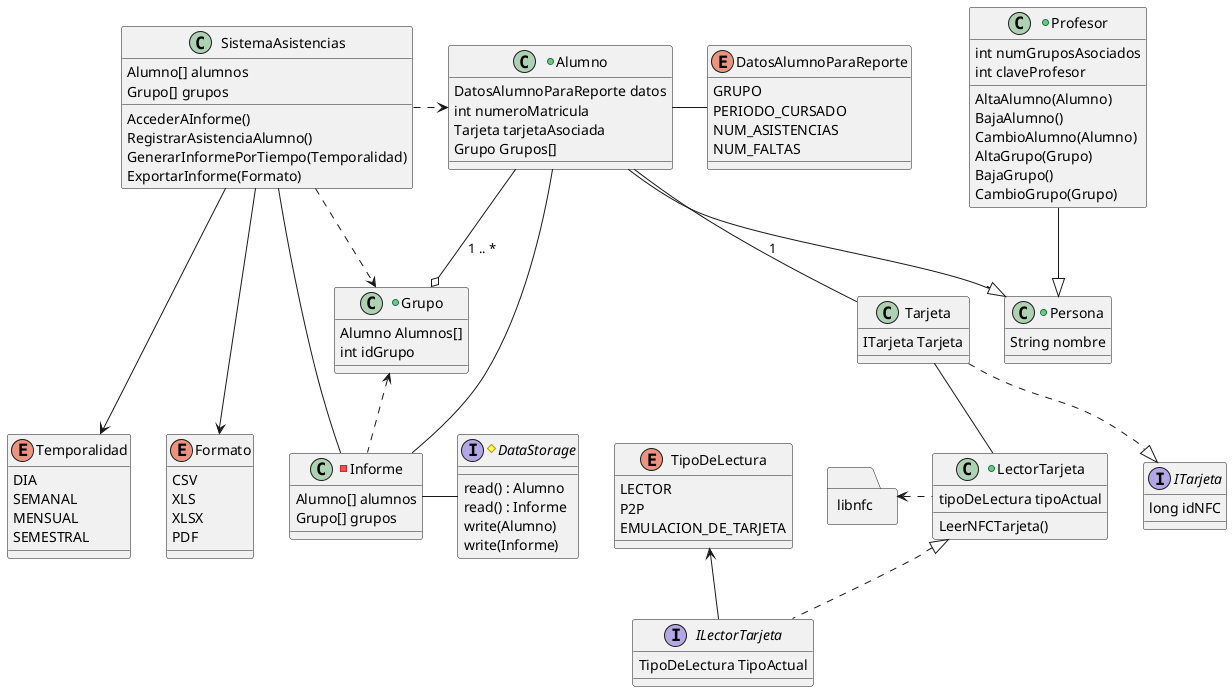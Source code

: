 @startuml
'Este archivo contiene en texto plano el código necesario para generar el diagrama de clases del sistema.


'Modificaciones: Se incluyó a libnfc dentro del diagrama.

'Un módulo para raspberry pi tiene estos tres modos. Los tomaremos como referencia.
enum TipoDeLectura{

LECTOR
P2P
EMULACION_DE_TARJETA

}

enum Temporalidad{
DIA
SEMANAL
MENSUAL
SEMESTRAL
}

enum Formato{
CSV
XLS
XLSX
PDF

}

enum DatosAlumnoParaReporte{

GRUPO
PERIODO_CURSADO
NUM_ASISTENCIAS
NUM_FALTAS

}

interface ILectorTarjeta{

TipoDeLectura TipoActual

}

interface ITarjeta{

long idNFC

}

'Dado que libnfc es una biblioteca ya existente, el paquete es el mejor elemento que se le ajusta.
'Para efectos prácticos basta con dejar solo el nombre de la biblioteca.
package libnfc <<folder>>{


}

'Esta clase técnicamente es protegida porque solo ciertas clases pueden acceder a ella, no todas las clases deben accederla.
class Tarjeta{ 

ITarjeta Tarjeta


}

#interface DataStorage{

'Toda esta interfaz es únicamente de métodos.
read() : Alumno
read() : Informe
write(Alumno)
write(Informe)

}



+class LectorTarjeta{

tipoDeLectura tipoActual

'Métodos.
LeerNFCTarjeta()

}

+class Persona{

String nombre

}

+class Alumno{

DatosAlumnoParaReporte datos
int numeroMatricula
Tarjeta tarjetaAsociada
Grupo Grupos[]

'Métodos.


} 

+class Profesor{

int numGruposAsociados
int claveProfesor

'Métodos.
AltaAlumno(Alumno)
BajaAlumno()
CambioAlumno(Alumno)
AltaGrupo(Grupo)
BajaGrupo()
CambioGrupo(Grupo)

}

+class Grupo{

Alumno Alumnos[]
int idGrupo

}

class SistemaAsistencias{

Alumno[] alumnos
Grupo[] grupos

'Métodos.
AccederAInforme()
RegistrarAsistenciaAlumno()
GenerarInformePorTiempo(Temporalidad)
ExportarInforme(Formato)

}

'Privado porque solo el profesor interactúa con él.
-class Informe{

Alumno[] alumnos
Grupo[] grupos


}

'Relaciones.
TipoDeLectura <-- ILectorTarjeta

Tarjeta ..|> ITarjeta
LectorTarjeta <|.. ILectorTarjeta


'Para este sistema un alumno solo puede tener una tarjeta a menos que deba hacer el reemplazo.
Alumno -- Tarjeta: 1

Alumno - DatosAlumnoParaReporte

Tarjeta -- LectorTarjeta

Profesor --|> Persona
Alumno --|> Persona

'Un cambio en la clase grupo afecta a la clase reporte, por eso es una dependencia.
Grupo <.. Informe

Alumno --o Grupo: 1 .. *

libnfc <. LectorTarjeta

SistemaAsistencias ---> Temporalidad
SistemaAsistencias ---> Formato

SistemaAsistencias .> Alumno
SistemaAsistencias .> Grupo
SistemaAsistencias -- Informe

Informe - DataStorage
Informe - Alumno
@enduml
